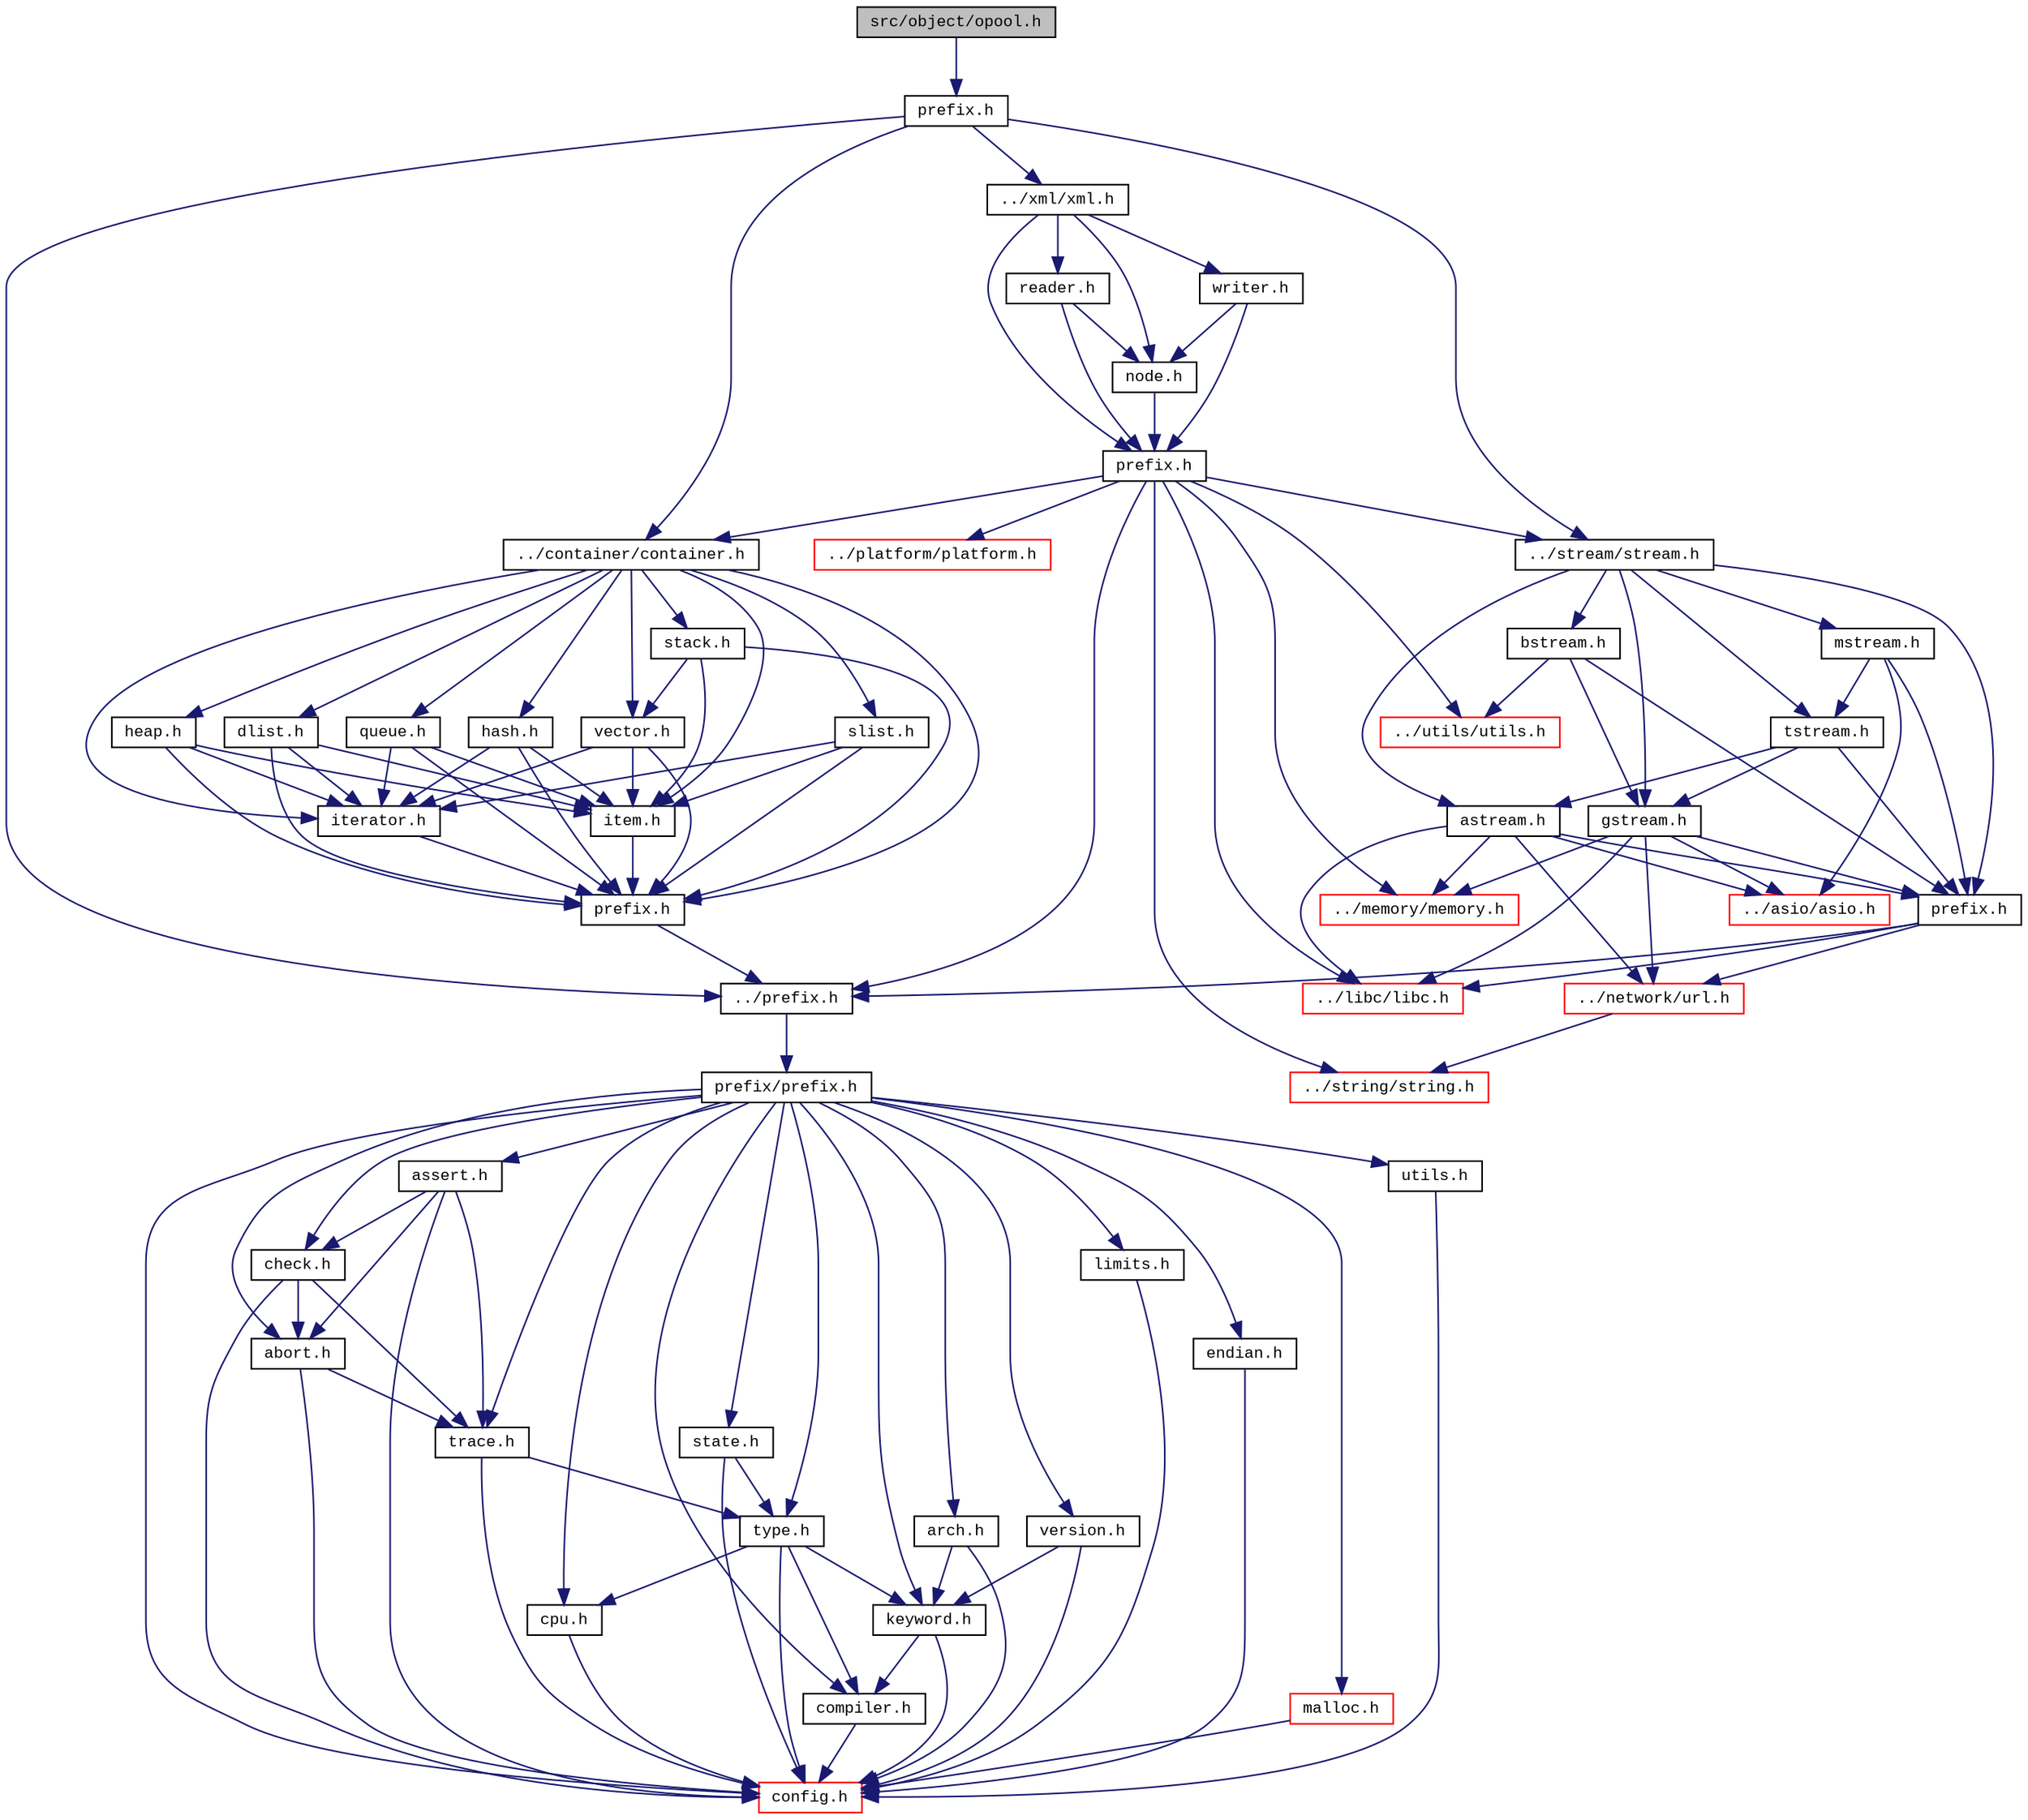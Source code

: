 digraph "src/object/opool.h"
{
  edge [fontname="CourierNew",fontsize="10",labelfontname="CourierNew",labelfontsize="10"];
  node [fontname="CourierNew",fontsize="10",shape=record];
  Node1 [label="src/object/opool.h",height=0.2,width=0.4,color="black", fillcolor="grey75", style="filled" fontcolor="black"];
  Node1 -> Node2 [color="midnightblue",fontsize="10",style="solid",fontname="CourierNew"];
  Node2 [label="prefix.h",height=0.2,width=0.4,color="black", fillcolor="white", style="filled",URL="$d7/d74/object_2prefix_8h_source.html"];
  Node2 -> Node3 [color="midnightblue",fontsize="10",style="solid",fontname="CourierNew"];
  Node3 [label="../prefix.h",height=0.2,width=0.4,color="black", fillcolor="white", style="filled",URL="$df/d5c/prefix_8h_source.html"];
  Node3 -> Node4 [color="midnightblue",fontsize="10",style="solid",fontname="CourierNew"];
  Node4 [label="prefix/prefix.h",height=0.2,width=0.4,color="black", fillcolor="white", style="filled",URL="$da/da3/prefix_2prefix_8h_source.html"];
  Node4 -> Node5 [color="midnightblue",fontsize="10",style="solid",fontname="CourierNew"];
  Node5 [label="config.h",height=0.2,width=0.4,color="red", fillcolor="white", style="filled",URL="$de/d7b/prefix_2config_8h_source.html"];
  Node4 -> Node6 [color="midnightblue",fontsize="10",style="solid",fontname="CourierNew"];
  Node6 [label="cpu.h",height=0.2,width=0.4,color="black", fillcolor="white", style="filled",URL="$dc/da7/cpu_8h.html"];
  Node6 -> Node5 [color="midnightblue",fontsize="10",style="solid",fontname="CourierNew"];
  Node4 -> Node7 [color="midnightblue",fontsize="10",style="solid",fontname="CourierNew"];
  Node7 [label="arch.h",height=0.2,width=0.4,color="black", fillcolor="white", style="filled",URL="$d2/d2d/arch_8h.html"];
  Node7 -> Node5 [color="midnightblue",fontsize="10",style="solid",fontname="CourierNew"];
  Node7 -> Node8 [color="midnightblue",fontsize="10",style="solid",fontname="CourierNew"];
  Node8 [label="keyword.h",height=0.2,width=0.4,color="black", fillcolor="white", style="filled",URL="$dd/d8b/keyword_8h.html"];
  Node8 -> Node5 [color="midnightblue",fontsize="10",style="solid",fontname="CourierNew"];
  Node8 -> Node9 [color="midnightblue",fontsize="10",style="solid",fontname="CourierNew"];
  Node9 [label="compiler.h",height=0.2,width=0.4,color="black", fillcolor="white", style="filled",URL="$d4/dd1/compiler_8h.html"];
  Node9 -> Node5 [color="midnightblue",fontsize="10",style="solid",fontname="CourierNew"];
  Node4 -> Node10 [color="midnightblue",fontsize="10",style="solid",fontname="CourierNew"];
  Node10 [label="type.h",height=0.2,width=0.4,color="black", fillcolor="white", style="filled",URL="$d6/d57/prefix_2type_8h_source.html"];
  Node10 -> Node5 [color="midnightblue",fontsize="10",style="solid",fontname="CourierNew"];
  Node10 -> Node8 [color="midnightblue",fontsize="10",style="solid",fontname="CourierNew"];
  Node10 -> Node9 [color="midnightblue",fontsize="10",style="solid",fontname="CourierNew"];
  Node10 -> Node6 [color="midnightblue",fontsize="10",style="solid",fontname="CourierNew"];
  Node4 -> Node11 [color="midnightblue",fontsize="10",style="solid",fontname="CourierNew"];
  Node11 [label="limits.h",height=0.2,width=0.4,color="black", fillcolor="white", style="filled",URL="$da/d87/prefix_2limits_8h_source.html"];
  Node11 -> Node5 [color="midnightblue",fontsize="10",style="solid",fontname="CourierNew"];
  Node4 -> Node12 [color="midnightblue",fontsize="10",style="solid",fontname="CourierNew"];
  Node12 [label="endian.h",height=0.2,width=0.4,color="black", fillcolor="white", style="filled",URL="$d1/d84/endian_8h.html"];
  Node12 -> Node5 [color="midnightblue",fontsize="10",style="solid",fontname="CourierNew"];
  Node4 -> Node13 [color="midnightblue",fontsize="10",style="solid",fontname="CourierNew"];
  Node13 [label="version.h",height=0.2,width=0.4,color="black", fillcolor="white", style="filled",URL="$df/dfc/version_8h.html"];
  Node13 -> Node5 [color="midnightblue",fontsize="10",style="solid",fontname="CourierNew"];
  Node13 -> Node8 [color="midnightblue",fontsize="10",style="solid",fontname="CourierNew"];
  Node4 -> Node9 [color="midnightblue",fontsize="10",style="solid",fontname="CourierNew"];
  Node4 -> Node8 [color="midnightblue",fontsize="10",style="solid",fontname="CourierNew"];
  Node4 -> Node14 [color="midnightblue",fontsize="10",style="solid",fontname="CourierNew"];
  Node14 [label="trace.h",height=0.2,width=0.4,color="black", fillcolor="white", style="filled",URL="$dc/d22/prefix_2trace_8h_source.html"];
  Node14 -> Node5 [color="midnightblue",fontsize="10",style="solid",fontname="CourierNew"];
  Node14 -> Node10 [color="midnightblue",fontsize="10",style="solid",fontname="CourierNew"];
  Node4 -> Node15 [color="midnightblue",fontsize="10",style="solid",fontname="CourierNew"];
  Node15 [label="abort.h",height=0.2,width=0.4,color="black", fillcolor="white", style="filled",URL="$d4/dc1/abort_8h.html"];
  Node15 -> Node5 [color="midnightblue",fontsize="10",style="solid",fontname="CourierNew"];
  Node15 -> Node14 [color="midnightblue",fontsize="10",style="solid",fontname="CourierNew"];
  Node4 -> Node16 [color="midnightblue",fontsize="10",style="solid",fontname="CourierNew"];
  Node16 [label="check.h",height=0.2,width=0.4,color="black", fillcolor="white", style="filled",URL="$d6/d38/check_8h.html"];
  Node16 -> Node5 [color="midnightblue",fontsize="10",style="solid",fontname="CourierNew"];
  Node16 -> Node14 [color="midnightblue",fontsize="10",style="solid",fontname="CourierNew"];
  Node16 -> Node15 [color="midnightblue",fontsize="10",style="solid",fontname="CourierNew"];
  Node4 -> Node17 [color="midnightblue",fontsize="10",style="solid",fontname="CourierNew"];
  Node17 [label="assert.h",height=0.2,width=0.4,color="black", fillcolor="white", style="filled",URL="$dc/da7/assert_8h.html"];
  Node17 -> Node5 [color="midnightblue",fontsize="10",style="solid",fontname="CourierNew"];
  Node17 -> Node14 [color="midnightblue",fontsize="10",style="solid",fontname="CourierNew"];
  Node17 -> Node15 [color="midnightblue",fontsize="10",style="solid",fontname="CourierNew"];
  Node17 -> Node16 [color="midnightblue",fontsize="10",style="solid",fontname="CourierNew"];
  Node4 -> Node18 [color="midnightblue",fontsize="10",style="solid",fontname="CourierNew"];
  Node18 [label="malloc.h",height=0.2,width=0.4,color="red", fillcolor="white", style="filled",URL="$de/df1/prefix_2malloc_8h_source.html"];
  Node18 -> Node5 [color="midnightblue",fontsize="10",style="solid",fontname="CourierNew"];
  Node4 -> Node19 [color="midnightblue",fontsize="10",style="solid",fontname="CourierNew"];
  Node19 [label="utils.h",height=0.2,width=0.4,color="black", fillcolor="white", style="filled",URL="$dc/ddc/prefix_2utils_8h_source.html"];
  Node19 -> Node5 [color="midnightblue",fontsize="10",style="solid",fontname="CourierNew"];
  Node4 -> Node20 [color="midnightblue",fontsize="10",style="solid",fontname="CourierNew"];
  Node20 [label="state.h",height=0.2,width=0.4,color="black", fillcolor="white", style="filled",URL="$db/d3b/state_8h.html"];
  Node20 -> Node5 [color="midnightblue",fontsize="10",style="solid",fontname="CourierNew"];
  Node20 -> Node10 [color="midnightblue",fontsize="10",style="solid",fontname="CourierNew"];
  Node2 -> Node21 [color="midnightblue",fontsize="10",style="solid",fontname="CourierNew"];
  Node21 [label="../xml/xml.h",height=0.2,width=0.4,color="black", fillcolor="white", style="filled",URL="$de/dcb/xml_2xml_8h_source.html"];
  Node21 -> Node22 [color="midnightblue",fontsize="10",style="solid",fontname="CourierNew"];
  Node22 [label="prefix.h",height=0.2,width=0.4,color="black", fillcolor="white", style="filled",URL="$d1/d9b/xml_2prefix_8h_source.html"];
  Node22 -> Node3 [color="midnightblue",fontsize="10",style="solid",fontname="CourierNew"];
  Node22 -> Node23 [color="midnightblue",fontsize="10",style="solid",fontname="CourierNew"];
  Node23 [label="../libc/libc.h",height=0.2,width=0.4,color="red", fillcolor="white", style="filled",URL="$db/dc8/libc_8h.html"];
  Node22 -> Node24 [color="midnightblue",fontsize="10",style="solid",fontname="CourierNew"];
  Node24 [label="../utils/utils.h",height=0.2,width=0.4,color="red", fillcolor="white", style="filled",URL="$de/d2f/utils_2utils_8h_source.html"];
  Node22 -> Node25 [color="midnightblue",fontsize="10",style="solid",fontname="CourierNew"];
  Node25 [label="../stream/stream.h",height=0.2,width=0.4,color="black", fillcolor="white", style="filled",URL="$d8/d95/stream_8h.html"];
  Node25 -> Node26 [color="midnightblue",fontsize="10",style="solid",fontname="CourierNew"];
  Node26 [label="prefix.h",height=0.2,width=0.4,color="black", fillcolor="white", style="filled",URL="$d2/dd0/stream_2prefix_8h_source.html"];
  Node26 -> Node3 [color="midnightblue",fontsize="10",style="solid",fontname="CourierNew"];
  Node26 -> Node23 [color="midnightblue",fontsize="10",style="solid",fontname="CourierNew"];
  Node26 -> Node27 [color="midnightblue",fontsize="10",style="solid",fontname="CourierNew"];
  Node27 [label="../network/url.h",height=0.2,width=0.4,color="red", fillcolor="white", style="filled",URL="$d9/d0e/network_2url_8h_source.html"];
  Node27 -> Node28 [color="midnightblue",fontsize="10",style="solid",fontname="CourierNew"];
  Node28 [label="../string/string.h",height=0.2,width=0.4,color="red", fillcolor="white", style="filled",URL="$d8/d2b/string_2string_8h_source.html"];
  Node25 -> Node29 [color="midnightblue",fontsize="10",style="solid",fontname="CourierNew"];
  Node29 [label="bstream.h",height=0.2,width=0.4,color="black", fillcolor="white", style="filled",URL="$de/d56/bstream_8h.html"];
  Node29 -> Node26 [color="midnightblue",fontsize="10",style="solid",fontname="CourierNew"];
  Node29 -> Node30 [color="midnightblue",fontsize="10",style="solid",fontname="CourierNew"];
  Node30 [label="gstream.h",height=0.2,width=0.4,color="black", fillcolor="white", style="filled",URL="$d1/dac/gstream_8h.html"];
  Node30 -> Node26 [color="midnightblue",fontsize="10",style="solid",fontname="CourierNew"];
  Node30 -> Node31 [color="midnightblue",fontsize="10",style="solid",fontname="CourierNew"];
  Node31 [label="../asio/asio.h",height=0.2,width=0.4,color="red", fillcolor="white", style="filled",URL="$d4/d68/asio_8h.html"];
  Node30 -> Node23 [color="midnightblue",fontsize="10",style="solid",fontname="CourierNew"];
  Node30 -> Node27 [color="midnightblue",fontsize="10",style="solid",fontname="CourierNew"];
  Node30 -> Node32 [color="midnightblue",fontsize="10",style="solid",fontname="CourierNew"];
  Node32 [label="../memory/memory.h",height=0.2,width=0.4,color="red", fillcolor="white", style="filled",URL="$dc/d18/memory_8h.html"];
  Node29 -> Node24 [color="midnightblue",fontsize="10",style="solid",fontname="CourierNew"];
  Node25 -> Node30 [color="midnightblue",fontsize="10",style="solid",fontname="CourierNew"];
  Node25 -> Node33 [color="midnightblue",fontsize="10",style="solid",fontname="CourierNew"];
  Node33 [label="astream.h",height=0.2,width=0.4,color="black", fillcolor="white", style="filled",URL="$dd/dd5/astream_8h.html"];
  Node33 -> Node26 [color="midnightblue",fontsize="10",style="solid",fontname="CourierNew"];
  Node33 -> Node31 [color="midnightblue",fontsize="10",style="solid",fontname="CourierNew"];
  Node33 -> Node23 [color="midnightblue",fontsize="10",style="solid",fontname="CourierNew"];
  Node33 -> Node27 [color="midnightblue",fontsize="10",style="solid",fontname="CourierNew"];
  Node33 -> Node32 [color="midnightblue",fontsize="10",style="solid",fontname="CourierNew"];
  Node25 -> Node34 [color="midnightblue",fontsize="10",style="solid",fontname="CourierNew"];
  Node34 [label="tstream.h",height=0.2,width=0.4,color="black", fillcolor="white", style="filled",URL="$d1/d3e/tstream_8h.html"];
  Node34 -> Node26 [color="midnightblue",fontsize="10",style="solid",fontname="CourierNew"];
  Node34 -> Node30 [color="midnightblue",fontsize="10",style="solid",fontname="CourierNew"];
  Node34 -> Node33 [color="midnightblue",fontsize="10",style="solid",fontname="CourierNew"];
  Node25 -> Node35 [color="midnightblue",fontsize="10",style="solid",fontname="CourierNew"];
  Node35 [label="mstream.h",height=0.2,width=0.4,color="black", fillcolor="white", style="filled",URL="$d1/db3/mstream_8h.html"];
  Node35 -> Node26 [color="midnightblue",fontsize="10",style="solid",fontname="CourierNew"];
  Node35 -> Node34 [color="midnightblue",fontsize="10",style="solid",fontname="CourierNew"];
  Node35 -> Node31 [color="midnightblue",fontsize="10",style="solid",fontname="CourierNew"];
  Node22 -> Node28 [color="midnightblue",fontsize="10",style="solid",fontname="CourierNew"];
  Node22 -> Node32 [color="midnightblue",fontsize="10",style="solid",fontname="CourierNew"];
  Node22 -> Node36 [color="midnightblue",fontsize="10",style="solid",fontname="CourierNew"];
  Node36 [label="../platform/platform.h",height=0.2,width=0.4,color="red", fillcolor="white", style="filled",URL="$de/d03/platform_8h.html"];
  Node22 -> Node37 [color="midnightblue",fontsize="10",style="solid",fontname="CourierNew"];
  Node37 [label="../container/container.h",height=0.2,width=0.4,color="black", fillcolor="white", style="filled",URL="$d4/ddd/container_8h.html"];
  Node37 -> Node38 [color="midnightblue",fontsize="10",style="solid",fontname="CourierNew"];
  Node38 [label="prefix.h",height=0.2,width=0.4,color="black", fillcolor="white", style="filled",URL="$d9/d38/container_2prefix_8h_source.html"];
  Node38 -> Node3 [color="midnightblue",fontsize="10",style="solid",fontname="CourierNew"];
  Node37 -> Node39 [color="midnightblue",fontsize="10",style="solid",fontname="CourierNew"];
  Node39 [label="item.h",height=0.2,width=0.4,color="black", fillcolor="white", style="filled",URL="$df/d1f/item_8h.html"];
  Node39 -> Node38 [color="midnightblue",fontsize="10",style="solid",fontname="CourierNew"];
  Node37 -> Node40 [color="midnightblue",fontsize="10",style="solid",fontname="CourierNew"];
  Node40 [label="hash.h",height=0.2,width=0.4,color="black", fillcolor="white", style="filled",URL="$db/dfb/hash_8h.html"];
  Node40 -> Node38 [color="midnightblue",fontsize="10",style="solid",fontname="CourierNew"];
  Node40 -> Node39 [color="midnightblue",fontsize="10",style="solid",fontname="CourierNew"];
  Node40 -> Node41 [color="midnightblue",fontsize="10",style="solid",fontname="CourierNew"];
  Node41 [label="iterator.h",height=0.2,width=0.4,color="black", fillcolor="white", style="filled",URL="$df/d22/iterator_8h.html"];
  Node41 -> Node38 [color="midnightblue",fontsize="10",style="solid",fontname="CourierNew"];
  Node37 -> Node42 [color="midnightblue",fontsize="10",style="solid",fontname="CourierNew"];
  Node42 [label="heap.h",height=0.2,width=0.4,color="black", fillcolor="white", style="filled",URL="$da/ddb/heap_8h.html"];
  Node42 -> Node38 [color="midnightblue",fontsize="10",style="solid",fontname="CourierNew"];
  Node42 -> Node39 [color="midnightblue",fontsize="10",style="solid",fontname="CourierNew"];
  Node42 -> Node41 [color="midnightblue",fontsize="10",style="solid",fontname="CourierNew"];
  Node37 -> Node43 [color="midnightblue",fontsize="10",style="solid",fontname="CourierNew"];
  Node43 [label="slist.h",height=0.2,width=0.4,color="black", fillcolor="white", style="filled",URL="$d1/dad/slist_8h.html"];
  Node43 -> Node38 [color="midnightblue",fontsize="10",style="solid",fontname="CourierNew"];
  Node43 -> Node39 [color="midnightblue",fontsize="10",style="solid",fontname="CourierNew"];
  Node43 -> Node41 [color="midnightblue",fontsize="10",style="solid",fontname="CourierNew"];
  Node37 -> Node44 [color="midnightblue",fontsize="10",style="solid",fontname="CourierNew"];
  Node44 [label="dlist.h",height=0.2,width=0.4,color="black", fillcolor="white", style="filled",URL="$d4/d84/dlist_8h.html"];
  Node44 -> Node38 [color="midnightblue",fontsize="10",style="solid",fontname="CourierNew"];
  Node44 -> Node39 [color="midnightblue",fontsize="10",style="solid",fontname="CourierNew"];
  Node44 -> Node41 [color="midnightblue",fontsize="10",style="solid",fontname="CourierNew"];
  Node37 -> Node45 [color="midnightblue",fontsize="10",style="solid",fontname="CourierNew"];
  Node45 [label="queue.h",height=0.2,width=0.4,color="black", fillcolor="white", style="filled",URL="$d8/d38/queue_8h.html"];
  Node45 -> Node38 [color="midnightblue",fontsize="10",style="solid",fontname="CourierNew"];
  Node45 -> Node39 [color="midnightblue",fontsize="10",style="solid",fontname="CourierNew"];
  Node45 -> Node41 [color="midnightblue",fontsize="10",style="solid",fontname="CourierNew"];
  Node37 -> Node46 [color="midnightblue",fontsize="10",style="solid",fontname="CourierNew"];
  Node46 [label="stack.h",height=0.2,width=0.4,color="black", fillcolor="white", style="filled",URL="$d7/de0/stack_8h.html"];
  Node46 -> Node38 [color="midnightblue",fontsize="10",style="solid",fontname="CourierNew"];
  Node46 -> Node47 [color="midnightblue",fontsize="10",style="solid",fontname="CourierNew"];
  Node47 [label="vector.h",height=0.2,width=0.4,color="black", fillcolor="white", style="filled",URL="$d6/d68/vector_8h.html"];
  Node47 -> Node38 [color="midnightblue",fontsize="10",style="solid",fontname="CourierNew"];
  Node47 -> Node39 [color="midnightblue",fontsize="10",style="solid",fontname="CourierNew"];
  Node47 -> Node41 [color="midnightblue",fontsize="10",style="solid",fontname="CourierNew"];
  Node46 -> Node39 [color="midnightblue",fontsize="10",style="solid",fontname="CourierNew"];
  Node37 -> Node47 [color="midnightblue",fontsize="10",style="solid",fontname="CourierNew"];
  Node37 -> Node41 [color="midnightblue",fontsize="10",style="solid",fontname="CourierNew"];
  Node21 -> Node48 [color="midnightblue",fontsize="10",style="solid",fontname="CourierNew"];
  Node48 [label="node.h",height=0.2,width=0.4,color="black", fillcolor="white", style="filled",URL="$d1/d77/node_8h.html"];
  Node48 -> Node22 [color="midnightblue",fontsize="10",style="solid",fontname="CourierNew"];
  Node21 -> Node49 [color="midnightblue",fontsize="10",style="solid",fontname="CourierNew"];
  Node49 [label="reader.h",height=0.2,width=0.4,color="black", fillcolor="white", style="filled",URL="$db/dba/xml_2reader_8h_source.html"];
  Node49 -> Node22 [color="midnightblue",fontsize="10",style="solid",fontname="CourierNew"];
  Node49 -> Node48 [color="midnightblue",fontsize="10",style="solid",fontname="CourierNew"];
  Node21 -> Node50 [color="midnightblue",fontsize="10",style="solid",fontname="CourierNew"];
  Node50 [label="writer.h",height=0.2,width=0.4,color="black", fillcolor="white", style="filled",URL="$db/dae/xml_2writer_8h_source.html"];
  Node50 -> Node22 [color="midnightblue",fontsize="10",style="solid",fontname="CourierNew"];
  Node50 -> Node48 [color="midnightblue",fontsize="10",style="solid",fontname="CourierNew"];
  Node2 -> Node25 [color="midnightblue",fontsize="10",style="solid",fontname="CourierNew"];
  Node2 -> Node37 [color="midnightblue",fontsize="10",style="solid",fontname="CourierNew"];
}
